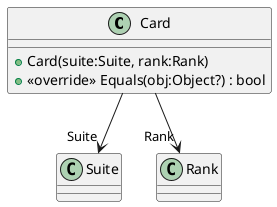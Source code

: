 @startuml
class Card {
    + Card(suite:Suite, rank:Rank)
    + <<override>> Equals(obj:Object?) : bool
}
Card --> "Suite" Suite
Card --> "Rank" Rank
@enduml
